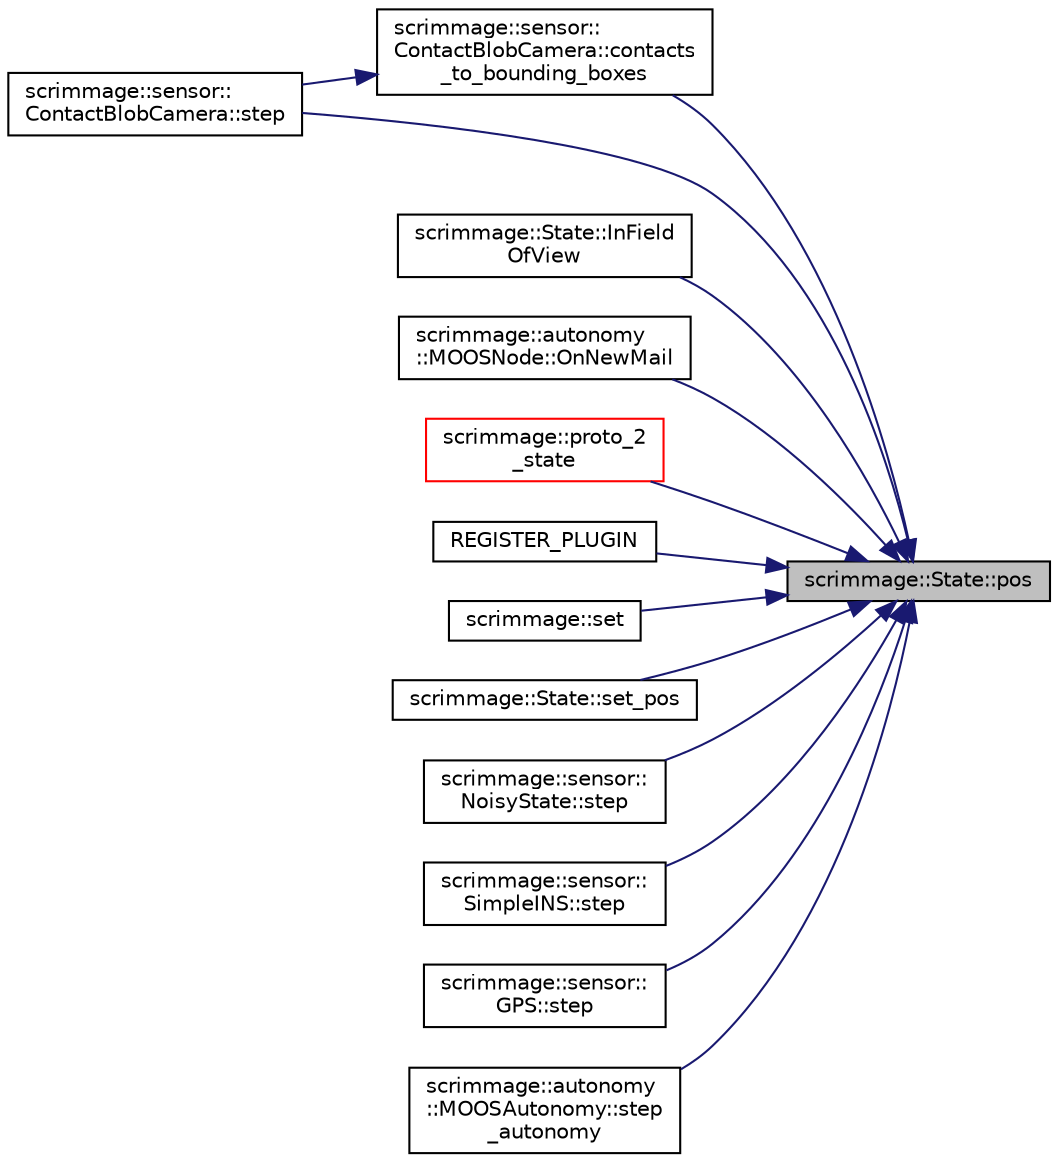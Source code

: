 digraph "scrimmage::State::pos"
{
 // LATEX_PDF_SIZE
  edge [fontname="Helvetica",fontsize="10",labelfontname="Helvetica",labelfontsize="10"];
  node [fontname="Helvetica",fontsize="10",shape=record];
  rankdir="RL";
  Node1 [label="scrimmage::State::pos",height=0.2,width=0.4,color="black", fillcolor="grey75", style="filled", fontcolor="black",tooltip=" "];
  Node1 -> Node2 [dir="back",color="midnightblue",fontsize="10",style="solid",fontname="Helvetica"];
  Node2 [label="scrimmage::sensor::\lContactBlobCamera::contacts\l_to_bounding_boxes",height=0.2,width=0.4,color="black", fillcolor="white", style="filled",URL="$classscrimmage_1_1sensor_1_1ContactBlobCamera.html#a51307da3206e61e10fa3dae982353696",tooltip=" "];
  Node2 -> Node3 [dir="back",color="midnightblue",fontsize="10",style="solid",fontname="Helvetica"];
  Node3 [label="scrimmage::sensor::\lContactBlobCamera::step",height=0.2,width=0.4,color="black", fillcolor="white", style="filled",URL="$classscrimmage_1_1sensor_1_1ContactBlobCamera.html#ab325b84c85a3d23a96479f34e06264a1",tooltip=" "];
  Node1 -> Node4 [dir="back",color="midnightblue",fontsize="10",style="solid",fontname="Helvetica"];
  Node4 [label="scrimmage::State::InField\lOfView",height=0.2,width=0.4,color="black", fillcolor="white", style="filled",URL="$classscrimmage_1_1State.html#a31950d834080323f55b591755f34a314",tooltip="Returns true if other state is in field-of-view."];
  Node1 -> Node5 [dir="back",color="midnightblue",fontsize="10",style="solid",fontname="Helvetica"];
  Node5 [label="scrimmage::autonomy\l::MOOSNode::OnNewMail",height=0.2,width=0.4,color="black", fillcolor="white", style="filled",URL="$classscrimmage_1_1autonomy_1_1MOOSNode.html#a9d53818c75624fe3f3ee53e812dfacc7",tooltip=" "];
  Node1 -> Node6 [dir="back",color="midnightblue",fontsize="10",style="solid",fontname="Helvetica"];
  Node6 [label="scrimmage::proto_2\l_state",height=0.2,width=0.4,color="red", fillcolor="white", style="filled",URL="$namespacescrimmage.html#adca769e1c193154a44129cff2d419b50",tooltip=" "];
  Node1 -> Node11 [dir="back",color="midnightblue",fontsize="10",style="solid",fontname="Helvetica"];
  Node11 [label="REGISTER_PLUGIN",height=0.2,width=0.4,color="black", fillcolor="white", style="filled",URL="$GoToWaypoint_8cpp.html#a8a9ebd1bd6866785c7d5b72edab01a42",tooltip=" "];
  Node1 -> Node12 [dir="back",color="midnightblue",fontsize="10",style="solid",fontname="Helvetica"];
  Node12 [label="scrimmage::set",height=0.2,width=0.4,color="black", fillcolor="white", style="filled",URL="$namespacescrimmage.html#a0c5a5040d383e6f7f333953c805883e9",tooltip=" "];
  Node1 -> Node13 [dir="back",color="midnightblue",fontsize="10",style="solid",fontname="Helvetica"];
  Node13 [label="scrimmage::State::set_pos",height=0.2,width=0.4,color="black", fillcolor="white", style="filled",URL="$classscrimmage_1_1State.html#afc4754179ed04ab89a6a64ba9eef51a3",tooltip=" "];
  Node1 -> Node14 [dir="back",color="midnightblue",fontsize="10",style="solid",fontname="Helvetica"];
  Node14 [label="scrimmage::sensor::\lNoisyState::step",height=0.2,width=0.4,color="black", fillcolor="white", style="filled",URL="$classscrimmage_1_1sensor_1_1NoisyState.html#a0581360ca179f8826e5302c0e5907c95",tooltip=" "];
  Node1 -> Node15 [dir="back",color="midnightblue",fontsize="10",style="solid",fontname="Helvetica"];
  Node15 [label="scrimmage::sensor::\lSimpleINS::step",height=0.2,width=0.4,color="black", fillcolor="white", style="filled",URL="$classscrimmage_1_1sensor_1_1SimpleINS.html#abb88dadf975c125f555df7f9193911c7",tooltip=" "];
  Node1 -> Node16 [dir="back",color="midnightblue",fontsize="10",style="solid",fontname="Helvetica"];
  Node16 [label="scrimmage::sensor::\lGPS::step",height=0.2,width=0.4,color="black", fillcolor="white", style="filled",URL="$classscrimmage_1_1sensor_1_1GPS.html#a3067958eee860eb920b06f9529c13f3e",tooltip=" "];
  Node1 -> Node3 [dir="back",color="midnightblue",fontsize="10",style="solid",fontname="Helvetica"];
  Node1 -> Node17 [dir="back",color="midnightblue",fontsize="10",style="solid",fontname="Helvetica"];
  Node17 [label="scrimmage::autonomy\l::MOOSAutonomy::step\l_autonomy",height=0.2,width=0.4,color="black", fillcolor="white", style="filled",URL="$classscrimmage_1_1autonomy_1_1MOOSAutonomy.html#aa4b759ba734910f907fc5c6608e366e3",tooltip=" "];
}
